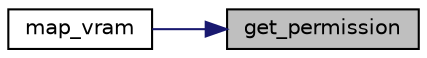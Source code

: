 digraph "get_permission"
{
 // LATEX_PDF_SIZE
  edge [fontname="Helvetica",fontsize="10",labelfontname="Helvetica",labelfontsize="10"];
  node [fontname="Helvetica",fontsize="10",shape=record];
  rankdir="RL";
  Node1 [label="get_permission",height=0.2,width=0.4,color="black", fillcolor="grey75", style="filled", fontcolor="black",tooltip="gets permission for the given address"];
  Node1 -> Node2 [dir="back",color="midnightblue",fontsize="10",style="solid"];
  Node2 [label="map_vram",height=0.2,width=0.4,color="black", fillcolor="white", style="filled",URL="$group__graphics.html#ga78fda8a56aed2c406353ad605e361073",tooltip="maps vram into memory"];
}

